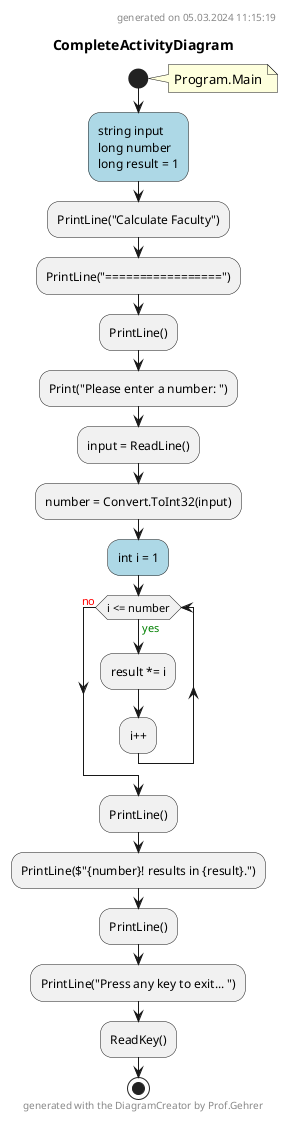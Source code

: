 @startuml CompleteActivityDiagram
header
generated on 05.03.2024 11:15:19
end header
title CompleteActivityDiagram
start
note right:  Program.Main
#LightBlue:string input
long number
long result = 1;
:PrintLine("Calculate Faculty");
:PrintLine("=================");
:PrintLine();
:Print("Please enter a number: ");
:input = ReadLine();
:number = Convert.ToInt32(input);
#LightBlue:int i = 1;
while (i <= number) is (<color:green>yes)
    :result *= i;
:i++;
endwhile (<color:red>no)
:PrintLine();
:PrintLine($"{number}! results in {result}.");
:PrintLine();
:PrintLine("Press any key to exit... ");
:ReadKey();
footer
generated with the DiagramCreator by Prof.Gehrer
end footer
stop
footer
generated with the DiagramCreator by Prof.Gehrer
end footer
@enduml
